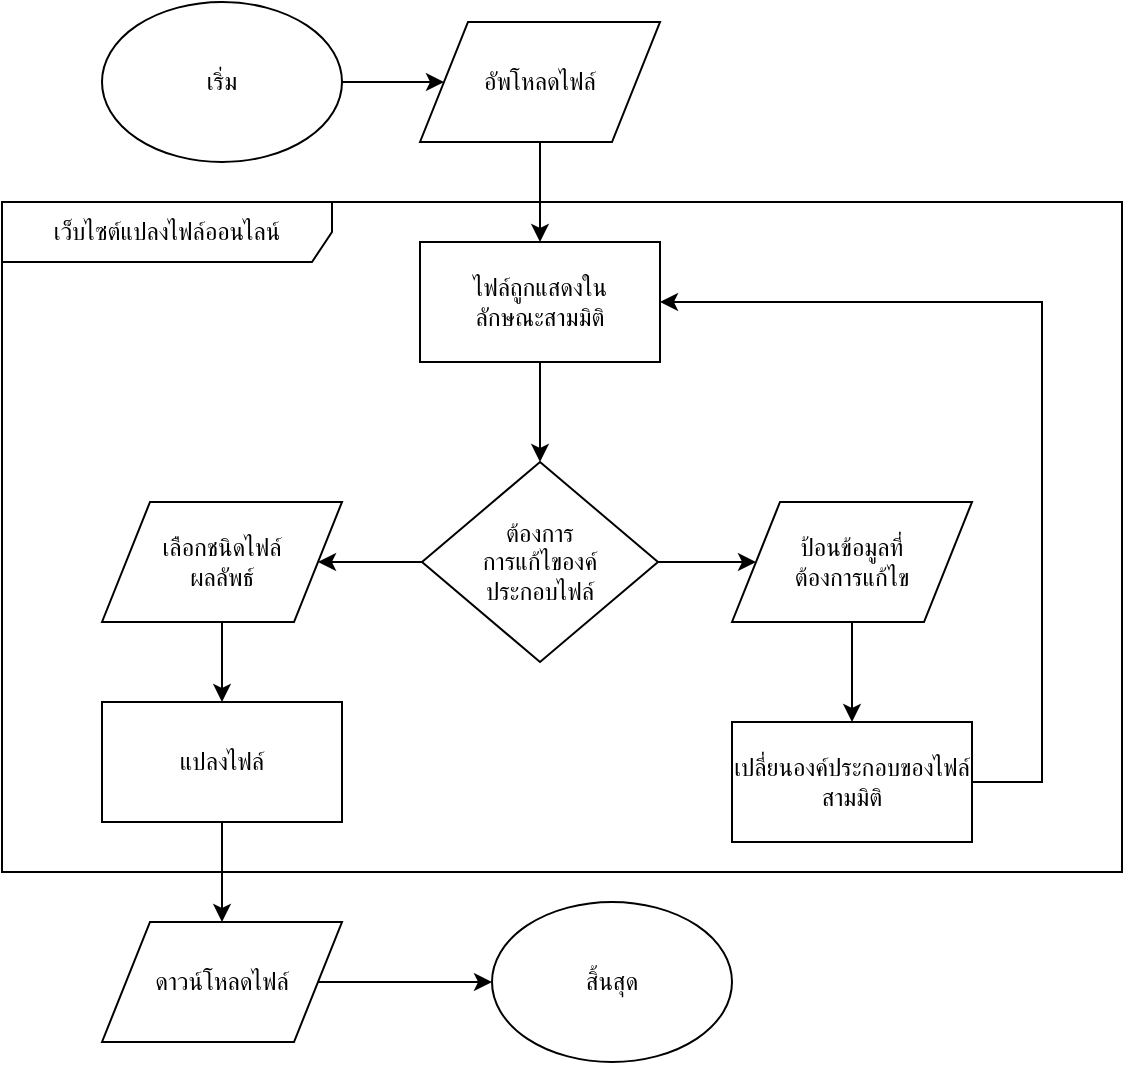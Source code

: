 <mxfile version="12.1.9" type="device" pages="1"><diagram id="x1Plchxmu1UOfR55HcA8" name="Page-1"><mxGraphModel dx="1422" dy="762" grid="1" gridSize="10" guides="1" tooltips="1" connect="1" arrows="1" fold="1" page="1" pageScale="1" pageWidth="850" pageHeight="1100" math="0" shadow="0"><root><mxCell id="0"/><mxCell id="1" parent="0"/><mxCell id="KFxez7THwTr4hTPFqzAo-22" style="edgeStyle=orthogonalEdgeStyle;rounded=0;orthogonalLoop=1;jettySize=auto;html=1;" edge="1" parent="1" source="KFxez7THwTr4hTPFqzAo-1" target="KFxez7THwTr4hTPFqzAo-15"><mxGeometry relative="1" as="geometry"/></mxCell><mxCell id="KFxez7THwTr4hTPFqzAo-1" value="เริ่ม" style="ellipse;whiteSpace=wrap;html=1;" vertex="1" parent="1"><mxGeometry x="170" y="200" width="120" height="80" as="geometry"/></mxCell><mxCell id="KFxez7THwTr4hTPFqzAo-6" value="เว็บไซต์แปลงไฟล์ออนไลน์" style="shape=umlFrame;whiteSpace=wrap;html=1;width=165;height=30;" vertex="1" parent="1"><mxGeometry x="120" y="300" width="560" height="335" as="geometry"/></mxCell><mxCell id="KFxez7THwTr4hTPFqzAo-24" style="edgeStyle=orthogonalEdgeStyle;rounded=0;orthogonalLoop=1;jettySize=auto;html=1;" edge="1" parent="1" source="KFxez7THwTr4hTPFqzAo-10" target="KFxez7THwTr4hTPFqzAo-11"><mxGeometry relative="1" as="geometry"/></mxCell><mxCell id="KFxez7THwTr4hTPFqzAo-10" value="ไฟล์ถูกแสดงใน&lt;br&gt;ลักษณะสามมิติ" style="rounded=0;whiteSpace=wrap;html=1;" vertex="1" parent="1"><mxGeometry x="329" y="320" width="120" height="60" as="geometry"/></mxCell><mxCell id="KFxez7THwTr4hTPFqzAo-25" style="edgeStyle=orthogonalEdgeStyle;rounded=0;orthogonalLoop=1;jettySize=auto;html=1;exitX=1;exitY=0.5;exitDx=0;exitDy=0;entryX=0;entryY=0.5;entryDx=0;entryDy=0;" edge="1" parent="1" source="KFxez7THwTr4hTPFqzAo-11" target="KFxez7THwTr4hTPFqzAo-16"><mxGeometry relative="1" as="geometry"/></mxCell><mxCell id="KFxez7THwTr4hTPFqzAo-29" style="edgeStyle=orthogonalEdgeStyle;rounded=0;orthogonalLoop=1;jettySize=auto;html=1;exitX=0;exitY=0.5;exitDx=0;exitDy=0;" edge="1" parent="1" source="KFxez7THwTr4hTPFqzAo-11" target="KFxez7THwTr4hTPFqzAo-17"><mxGeometry relative="1" as="geometry"/></mxCell><mxCell id="KFxez7THwTr4hTPFqzAo-11" value="ต้องการ&lt;br&gt;การแก้ไของค์&lt;br&gt;ประกอบไฟล์" style="rhombus;whiteSpace=wrap;html=1;" vertex="1" parent="1"><mxGeometry x="330" y="430" width="118" height="100" as="geometry"/></mxCell><mxCell id="KFxez7THwTr4hTPFqzAo-27" style="edgeStyle=orthogonalEdgeStyle;rounded=0;orthogonalLoop=1;jettySize=auto;html=1;entryX=1;entryY=0.5;entryDx=0;entryDy=0;" edge="1" parent="1" source="KFxez7THwTr4hTPFqzAo-13" target="KFxez7THwTr4hTPFqzAo-10"><mxGeometry relative="1" as="geometry"><Array as="points"><mxPoint x="640" y="590"/><mxPoint x="640" y="350"/></Array></mxGeometry></mxCell><mxCell id="KFxez7THwTr4hTPFqzAo-13" value="เปลี่ยนองค์ประกอบของไฟล์สามมิติ" style="rounded=0;whiteSpace=wrap;html=1;" vertex="1" parent="1"><mxGeometry x="485" y="560" width="120" height="60" as="geometry"/></mxCell><mxCell id="KFxez7THwTr4hTPFqzAo-23" style="edgeStyle=orthogonalEdgeStyle;rounded=0;orthogonalLoop=1;jettySize=auto;html=1;" edge="1" parent="1" source="KFxez7THwTr4hTPFqzAo-15" target="KFxez7THwTr4hTPFqzAo-10"><mxGeometry relative="1" as="geometry"/></mxCell><mxCell id="KFxez7THwTr4hTPFqzAo-15" value="อัพโหลดไฟล์" style="shape=parallelogram;perimeter=parallelogramPerimeter;whiteSpace=wrap;html=1;" vertex="1" parent="1"><mxGeometry x="329" y="210" width="120" height="60" as="geometry"/></mxCell><mxCell id="KFxez7THwTr4hTPFqzAo-26" style="edgeStyle=orthogonalEdgeStyle;rounded=0;orthogonalLoop=1;jettySize=auto;html=1;" edge="1" parent="1" source="KFxez7THwTr4hTPFqzAo-16" target="KFxez7THwTr4hTPFqzAo-13"><mxGeometry relative="1" as="geometry"/></mxCell><mxCell id="KFxez7THwTr4hTPFqzAo-16" value="ป้อนข้อมูลที่&lt;br&gt;ต้องการแก้ไข" style="shape=parallelogram;perimeter=parallelogramPerimeter;whiteSpace=wrap;html=1;" vertex="1" parent="1"><mxGeometry x="485" y="450" width="120" height="60" as="geometry"/></mxCell><mxCell id="KFxez7THwTr4hTPFqzAo-30" style="edgeStyle=orthogonalEdgeStyle;rounded=0;orthogonalLoop=1;jettySize=auto;html=1;" edge="1" parent="1" source="KFxez7THwTr4hTPFqzAo-17" target="KFxez7THwTr4hTPFqzAo-19"><mxGeometry relative="1" as="geometry"/></mxCell><mxCell id="KFxez7THwTr4hTPFqzAo-17" value="เลือกชนิดไฟล์&lt;br&gt;ผลลัพธ์" style="shape=parallelogram;perimeter=parallelogramPerimeter;whiteSpace=wrap;html=1;" vertex="1" parent="1"><mxGeometry x="170" y="450" width="120" height="60" as="geometry"/></mxCell><mxCell id="KFxez7THwTr4hTPFqzAo-31" style="edgeStyle=orthogonalEdgeStyle;rounded=0;orthogonalLoop=1;jettySize=auto;html=1;" edge="1" parent="1" source="KFxez7THwTr4hTPFqzAo-19" target="KFxez7THwTr4hTPFqzAo-20"><mxGeometry relative="1" as="geometry"/></mxCell><mxCell id="KFxez7THwTr4hTPFqzAo-19" value="แปลงไฟล์" style="rounded=0;whiteSpace=wrap;html=1;" vertex="1" parent="1"><mxGeometry x="170" y="550" width="120" height="60" as="geometry"/></mxCell><mxCell id="KFxez7THwTr4hTPFqzAo-32" style="edgeStyle=orthogonalEdgeStyle;rounded=0;orthogonalLoop=1;jettySize=auto;html=1;" edge="1" parent="1" source="KFxez7THwTr4hTPFqzAo-20" target="KFxez7THwTr4hTPFqzAo-21"><mxGeometry relative="1" as="geometry"/></mxCell><mxCell id="KFxez7THwTr4hTPFqzAo-20" value="ดาวน์โหลดไฟล์" style="shape=parallelogram;perimeter=parallelogramPerimeter;whiteSpace=wrap;html=1;" vertex="1" parent="1"><mxGeometry x="170" y="660" width="120" height="60" as="geometry"/></mxCell><mxCell id="KFxez7THwTr4hTPFqzAo-21" value="สิ้นสุด" style="ellipse;whiteSpace=wrap;html=1;" vertex="1" parent="1"><mxGeometry x="365" y="650" width="120" height="80" as="geometry"/></mxCell></root></mxGraphModel></diagram></mxfile>